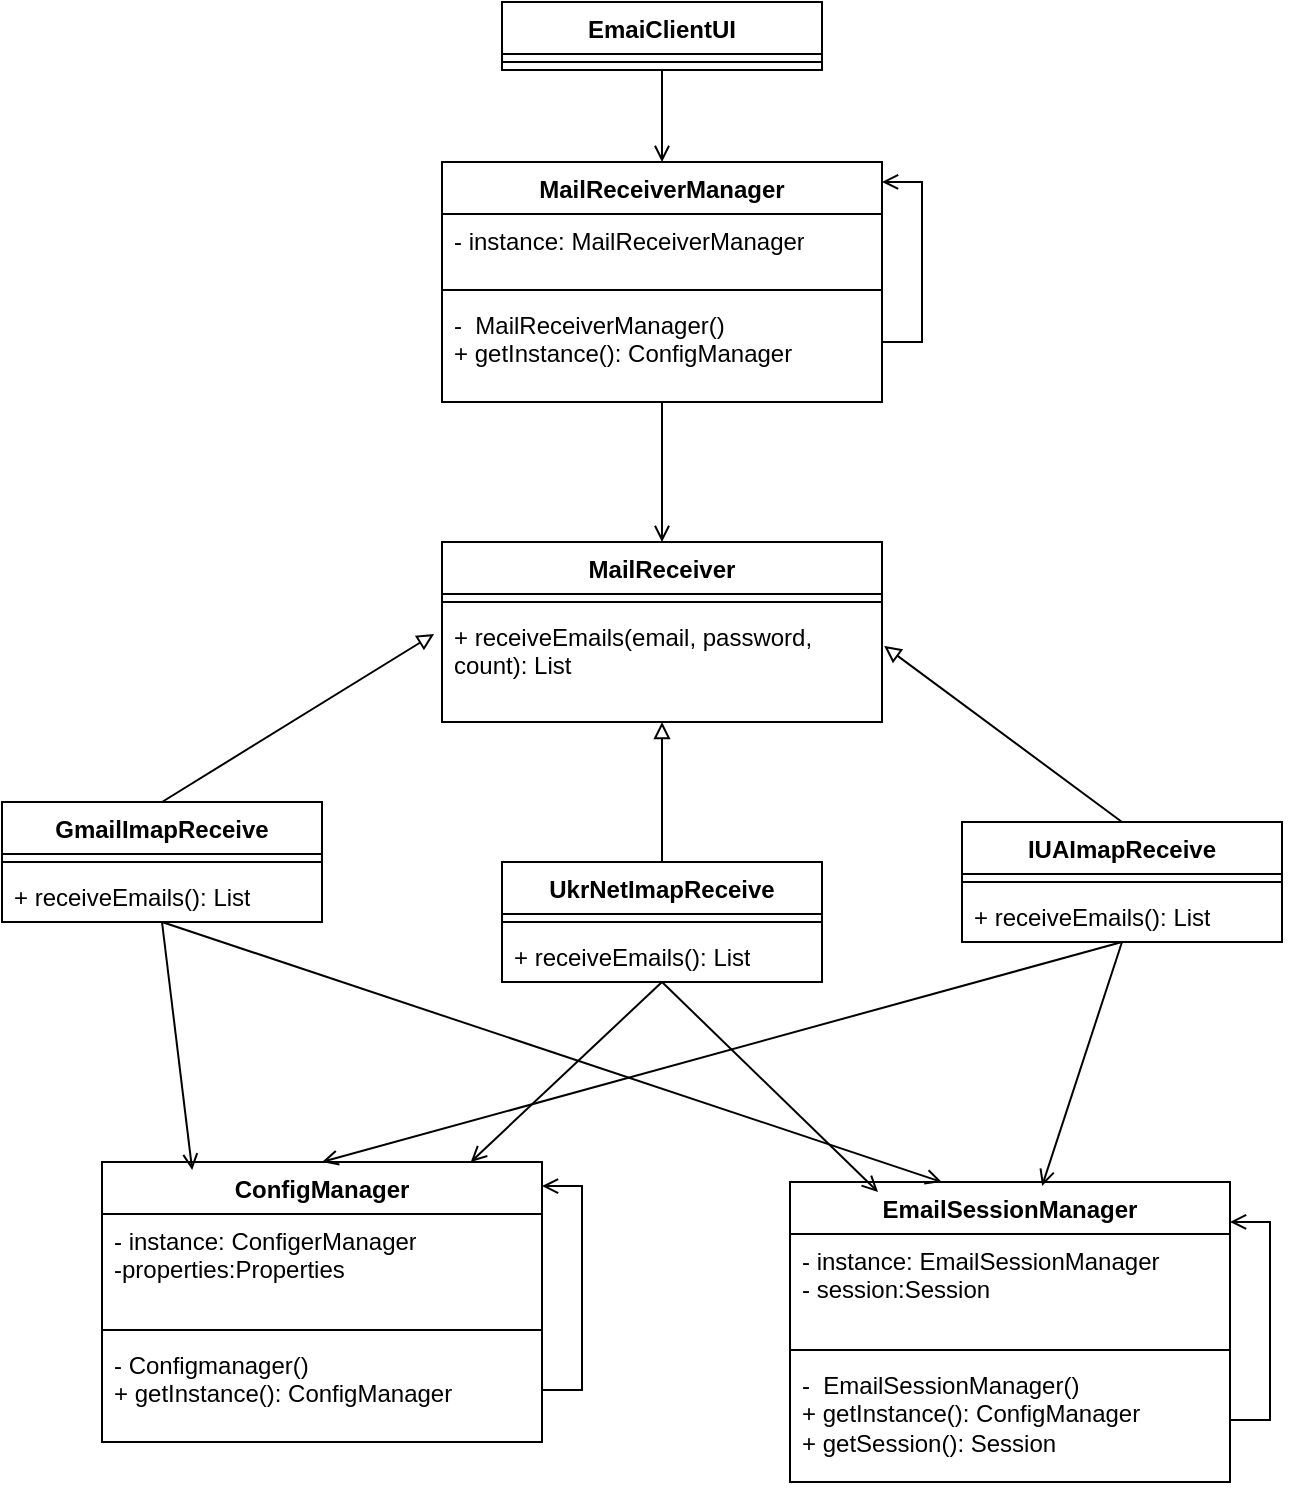 <mxfile version="28.2.5">
  <diagram name="Сторінка-1" id="LlAQuXf8TAjTAlif95se">
    <mxGraphModel dx="1426" dy="759" grid="1" gridSize="10" guides="1" tooltips="1" connect="1" arrows="1" fold="1" page="1" pageScale="1" pageWidth="827" pageHeight="1169" math="0" shadow="0">
      <root>
        <mxCell id="0" />
        <mxCell id="1" parent="0" />
        <mxCell id="leX6Jk-sskUQgYAU_4JE-1" value="ConfigManager" style="swimlane;fontStyle=1;align=center;verticalAlign=top;childLayout=stackLayout;horizontal=1;startSize=26;horizontalStack=0;resizeParent=1;resizeParentMax=0;resizeLast=0;collapsible=1;marginBottom=0;whiteSpace=wrap;html=1;" vertex="1" parent="1">
          <mxGeometry x="70" y="880" width="220" height="140" as="geometry" />
        </mxCell>
        <mxCell id="leX6Jk-sskUQgYAU_4JE-2" value="&lt;div&gt;- instance: ConfigerManager&lt;/div&gt;&lt;div&gt;-properties:Properties&lt;/div&gt;" style="text;strokeColor=none;fillColor=none;align=left;verticalAlign=top;spacingLeft=4;spacingRight=4;overflow=hidden;rotatable=0;points=[[0,0.5],[1,0.5]];portConstraint=eastwest;whiteSpace=wrap;html=1;" vertex="1" parent="leX6Jk-sskUQgYAU_4JE-1">
          <mxGeometry y="26" width="220" height="54" as="geometry" />
        </mxCell>
        <mxCell id="leX6Jk-sskUQgYAU_4JE-3" value="" style="line;strokeWidth=1;fillColor=none;align=left;verticalAlign=middle;spacingTop=-1;spacingLeft=3;spacingRight=3;rotatable=0;labelPosition=right;points=[];portConstraint=eastwest;strokeColor=inherit;" vertex="1" parent="leX6Jk-sskUQgYAU_4JE-1">
          <mxGeometry y="80" width="220" height="8" as="geometry" />
        </mxCell>
        <mxCell id="leX6Jk-sskUQgYAU_4JE-13" style="edgeStyle=orthogonalEdgeStyle;rounded=0;orthogonalLoop=1;jettySize=auto;html=1;exitX=1;exitY=0.5;exitDx=0;exitDy=0;entryX=1;entryY=0.086;entryDx=0;entryDy=0;entryPerimeter=0;endArrow=open;endFill=0;" edge="1" parent="leX6Jk-sskUQgYAU_4JE-1" source="leX6Jk-sskUQgYAU_4JE-4" target="leX6Jk-sskUQgYAU_4JE-1">
          <mxGeometry relative="1" as="geometry">
            <mxPoint x="310" y="60" as="targetPoint" />
          </mxGeometry>
        </mxCell>
        <mxCell id="leX6Jk-sskUQgYAU_4JE-4" value="&lt;div&gt;- Configmanager()&lt;/div&gt;&lt;div&gt;+ getInstance(): ConfigManager&lt;/div&gt;" style="text;strokeColor=none;fillColor=none;align=left;verticalAlign=top;spacingLeft=4;spacingRight=4;overflow=hidden;rotatable=0;points=[[0,0.5],[1,0.5]];portConstraint=eastwest;whiteSpace=wrap;html=1;" vertex="1" parent="leX6Jk-sskUQgYAU_4JE-1">
          <mxGeometry y="88" width="220" height="52" as="geometry" />
        </mxCell>
        <mxCell id="leX6Jk-sskUQgYAU_4JE-5" value="EmailSessionManager" style="swimlane;fontStyle=1;align=center;verticalAlign=top;childLayout=stackLayout;horizontal=1;startSize=26;horizontalStack=0;resizeParent=1;resizeParentMax=0;resizeLast=0;collapsible=1;marginBottom=0;whiteSpace=wrap;html=1;" vertex="1" parent="1">
          <mxGeometry x="414" y="890" width="220" height="150" as="geometry" />
        </mxCell>
        <mxCell id="leX6Jk-sskUQgYAU_4JE-6" value="&lt;div&gt;- instance: EmailSessionManager&lt;/div&gt;&lt;div&gt;- session:Session&lt;/div&gt;" style="text;strokeColor=none;fillColor=none;align=left;verticalAlign=top;spacingLeft=4;spacingRight=4;overflow=hidden;rotatable=0;points=[[0,0.5],[1,0.5]];portConstraint=eastwest;whiteSpace=wrap;html=1;" vertex="1" parent="leX6Jk-sskUQgYAU_4JE-5">
          <mxGeometry y="26" width="220" height="54" as="geometry" />
        </mxCell>
        <mxCell id="leX6Jk-sskUQgYAU_4JE-7" value="" style="line;strokeWidth=1;fillColor=none;align=left;verticalAlign=middle;spacingTop=-1;spacingLeft=3;spacingRight=3;rotatable=0;labelPosition=right;points=[];portConstraint=eastwest;strokeColor=inherit;" vertex="1" parent="leX6Jk-sskUQgYAU_4JE-5">
          <mxGeometry y="80" width="220" height="8" as="geometry" />
        </mxCell>
        <mxCell id="leX6Jk-sskUQgYAU_4JE-8" value="&lt;div&gt;-&amp;nbsp; EmailSessionManager()&lt;/div&gt;&lt;div&gt;+ getInstance(): ConfigManager&lt;/div&gt;&lt;div&gt;+ getSession(): Session&lt;/div&gt;" style="text;strokeColor=none;fillColor=none;align=left;verticalAlign=top;spacingLeft=4;spacingRight=4;overflow=hidden;rotatable=0;points=[[0,0.5],[1,0.5]];portConstraint=eastwest;whiteSpace=wrap;html=1;" vertex="1" parent="leX6Jk-sskUQgYAU_4JE-5">
          <mxGeometry y="88" width="220" height="62" as="geometry" />
        </mxCell>
        <mxCell id="leX6Jk-sskUQgYAU_4JE-14" style="edgeStyle=orthogonalEdgeStyle;rounded=0;orthogonalLoop=1;jettySize=auto;html=1;exitX=1;exitY=0.5;exitDx=0;exitDy=0;entryX=1;entryY=0.133;entryDx=0;entryDy=0;entryPerimeter=0;endArrow=open;endFill=0;" edge="1" parent="leX6Jk-sskUQgYAU_4JE-5" source="leX6Jk-sskUQgYAU_4JE-8" target="leX6Jk-sskUQgYAU_4JE-5">
          <mxGeometry relative="1" as="geometry" />
        </mxCell>
        <mxCell id="leX6Jk-sskUQgYAU_4JE-39" style="edgeStyle=orthogonalEdgeStyle;rounded=0;orthogonalLoop=1;jettySize=auto;html=1;exitX=0.5;exitY=1;exitDx=0;exitDy=0;entryX=0.5;entryY=0;entryDx=0;entryDy=0;endArrow=open;endFill=0;" edge="1" parent="1" source="leX6Jk-sskUQgYAU_4JE-9" target="leX6Jk-sskUQgYAU_4JE-16">
          <mxGeometry relative="1" as="geometry" />
        </mxCell>
        <mxCell id="leX6Jk-sskUQgYAU_4JE-9" value="MailReceiverManager" style="swimlane;fontStyle=1;align=center;verticalAlign=top;childLayout=stackLayout;horizontal=1;startSize=26;horizontalStack=0;resizeParent=1;resizeParentMax=0;resizeLast=0;collapsible=1;marginBottom=0;whiteSpace=wrap;html=1;" vertex="1" parent="1">
          <mxGeometry x="240" y="380" width="220" height="120" as="geometry" />
        </mxCell>
        <mxCell id="leX6Jk-sskUQgYAU_4JE-10" value="&lt;div&gt;- instance: MailReceiverManager&lt;/div&gt;" style="text;strokeColor=none;fillColor=none;align=left;verticalAlign=top;spacingLeft=4;spacingRight=4;overflow=hidden;rotatable=0;points=[[0,0.5],[1,0.5]];portConstraint=eastwest;whiteSpace=wrap;html=1;" vertex="1" parent="leX6Jk-sskUQgYAU_4JE-9">
          <mxGeometry y="26" width="220" height="34" as="geometry" />
        </mxCell>
        <mxCell id="leX6Jk-sskUQgYAU_4JE-11" value="" style="line;strokeWidth=1;fillColor=none;align=left;verticalAlign=middle;spacingTop=-1;spacingLeft=3;spacingRight=3;rotatable=0;labelPosition=right;points=[];portConstraint=eastwest;strokeColor=inherit;" vertex="1" parent="leX6Jk-sskUQgYAU_4JE-9">
          <mxGeometry y="60" width="220" height="8" as="geometry" />
        </mxCell>
        <mxCell id="leX6Jk-sskUQgYAU_4JE-12" value="&lt;div&gt;-&amp;nbsp; MailReceiverManager()&lt;/div&gt;&lt;div&gt;+ getInstance(): ConfigManager&lt;/div&gt;" style="text;strokeColor=none;fillColor=none;align=left;verticalAlign=top;spacingLeft=4;spacingRight=4;overflow=hidden;rotatable=0;points=[[0,0.5],[1,0.5]];portConstraint=eastwest;whiteSpace=wrap;html=1;" vertex="1" parent="leX6Jk-sskUQgYAU_4JE-9">
          <mxGeometry y="68" width="220" height="52" as="geometry" />
        </mxCell>
        <mxCell id="leX6Jk-sskUQgYAU_4JE-15" style="edgeStyle=orthogonalEdgeStyle;rounded=0;orthogonalLoop=1;jettySize=auto;html=1;exitX=1;exitY=0.75;exitDx=0;exitDy=0;entryX=1;entryY=0.083;entryDx=0;entryDy=0;entryPerimeter=0;endArrow=open;endFill=0;" edge="1" parent="1" source="leX6Jk-sskUQgYAU_4JE-9" target="leX6Jk-sskUQgYAU_4JE-9">
          <mxGeometry relative="1" as="geometry" />
        </mxCell>
        <mxCell id="leX6Jk-sskUQgYAU_4JE-16" value="MailReceiver" style="swimlane;fontStyle=1;align=center;verticalAlign=top;childLayout=stackLayout;horizontal=1;startSize=26;horizontalStack=0;resizeParent=1;resizeParentMax=0;resizeLast=0;collapsible=1;marginBottom=0;whiteSpace=wrap;html=1;" vertex="1" parent="1">
          <mxGeometry x="240" y="570" width="220" height="90" as="geometry" />
        </mxCell>
        <mxCell id="leX6Jk-sskUQgYAU_4JE-18" value="" style="line;strokeWidth=1;fillColor=none;align=left;verticalAlign=middle;spacingTop=-1;spacingLeft=3;spacingRight=3;rotatable=0;labelPosition=right;points=[];portConstraint=eastwest;strokeColor=inherit;" vertex="1" parent="leX6Jk-sskUQgYAU_4JE-16">
          <mxGeometry y="26" width="220" height="8" as="geometry" />
        </mxCell>
        <mxCell id="leX6Jk-sskUQgYAU_4JE-19" value="+ receiveEmails(email, password, count): List" style="text;strokeColor=none;fillColor=none;align=left;verticalAlign=top;spacingLeft=4;spacingRight=4;overflow=hidden;rotatable=0;points=[[0,0.5],[1,0.5]];portConstraint=eastwest;whiteSpace=wrap;html=1;" vertex="1" parent="leX6Jk-sskUQgYAU_4JE-16">
          <mxGeometry y="34" width="220" height="56" as="geometry" />
        </mxCell>
        <mxCell id="leX6Jk-sskUQgYAU_4JE-20" value="GmailImapReceive" style="swimlane;fontStyle=1;align=center;verticalAlign=top;childLayout=stackLayout;horizontal=1;startSize=26;horizontalStack=0;resizeParent=1;resizeParentMax=0;resizeLast=0;collapsible=1;marginBottom=0;whiteSpace=wrap;html=1;" vertex="1" parent="1">
          <mxGeometry x="20" y="700" width="160" height="60" as="geometry" />
        </mxCell>
        <mxCell id="leX6Jk-sskUQgYAU_4JE-22" value="" style="line;strokeWidth=1;fillColor=none;align=left;verticalAlign=middle;spacingTop=-1;spacingLeft=3;spacingRight=3;rotatable=0;labelPosition=right;points=[];portConstraint=eastwest;strokeColor=inherit;" vertex="1" parent="leX6Jk-sskUQgYAU_4JE-20">
          <mxGeometry y="26" width="160" height="8" as="geometry" />
        </mxCell>
        <mxCell id="leX6Jk-sskUQgYAU_4JE-23" value="+ receiveEmails(): List" style="text;strokeColor=none;fillColor=none;align=left;verticalAlign=top;spacingLeft=4;spacingRight=4;overflow=hidden;rotatable=0;points=[[0,0.5],[1,0.5]];portConstraint=eastwest;whiteSpace=wrap;html=1;" vertex="1" parent="leX6Jk-sskUQgYAU_4JE-20">
          <mxGeometry y="34" width="160" height="26" as="geometry" />
        </mxCell>
        <mxCell id="leX6Jk-sskUQgYAU_4JE-41" style="rounded=0;orthogonalLoop=1;jettySize=auto;html=1;exitX=0.5;exitY=0;exitDx=0;exitDy=0;entryX=0.5;entryY=1;entryDx=0;entryDy=0;endArrow=block;endFill=0;" edge="1" parent="1" source="leX6Jk-sskUQgYAU_4JE-28" target="leX6Jk-sskUQgYAU_4JE-16">
          <mxGeometry relative="1" as="geometry" />
        </mxCell>
        <mxCell id="leX6Jk-sskUQgYAU_4JE-46" style="rounded=0;orthogonalLoop=1;jettySize=auto;html=1;exitX=0.5;exitY=1;exitDx=0;exitDy=0;endArrow=open;endFill=0;" edge="1" parent="1" source="leX6Jk-sskUQgYAU_4JE-28" target="leX6Jk-sskUQgYAU_4JE-1">
          <mxGeometry relative="1" as="geometry" />
        </mxCell>
        <mxCell id="leX6Jk-sskUQgYAU_4JE-28" value="UkrNetImapReceive" style="swimlane;fontStyle=1;align=center;verticalAlign=top;childLayout=stackLayout;horizontal=1;startSize=26;horizontalStack=0;resizeParent=1;resizeParentMax=0;resizeLast=0;collapsible=1;marginBottom=0;whiteSpace=wrap;html=1;" vertex="1" parent="1">
          <mxGeometry x="270" y="730" width="160" height="60" as="geometry" />
        </mxCell>
        <mxCell id="leX6Jk-sskUQgYAU_4JE-29" value="" style="line;strokeWidth=1;fillColor=none;align=left;verticalAlign=middle;spacingTop=-1;spacingLeft=3;spacingRight=3;rotatable=0;labelPosition=right;points=[];portConstraint=eastwest;strokeColor=inherit;" vertex="1" parent="leX6Jk-sskUQgYAU_4JE-28">
          <mxGeometry y="26" width="160" height="8" as="geometry" />
        </mxCell>
        <mxCell id="leX6Jk-sskUQgYAU_4JE-30" value="+ receiveEmails(): List" style="text;strokeColor=none;fillColor=none;align=left;verticalAlign=top;spacingLeft=4;spacingRight=4;overflow=hidden;rotatable=0;points=[[0,0.5],[1,0.5]];portConstraint=eastwest;whiteSpace=wrap;html=1;" vertex="1" parent="leX6Jk-sskUQgYAU_4JE-28">
          <mxGeometry y="34" width="160" height="26" as="geometry" />
        </mxCell>
        <mxCell id="leX6Jk-sskUQgYAU_4JE-49" style="rounded=0;orthogonalLoop=1;jettySize=auto;html=1;exitX=0.5;exitY=1;exitDx=0;exitDy=0;entryX=0.5;entryY=0;entryDx=0;entryDy=0;endArrow=open;endFill=0;" edge="1" parent="1" source="leX6Jk-sskUQgYAU_4JE-31" target="leX6Jk-sskUQgYAU_4JE-1">
          <mxGeometry relative="1" as="geometry" />
        </mxCell>
        <mxCell id="leX6Jk-sskUQgYAU_4JE-31" value="IUAImapReceive" style="swimlane;fontStyle=1;align=center;verticalAlign=top;childLayout=stackLayout;horizontal=1;startSize=26;horizontalStack=0;resizeParent=1;resizeParentMax=0;resizeLast=0;collapsible=1;marginBottom=0;whiteSpace=wrap;html=1;" vertex="1" parent="1">
          <mxGeometry x="500" y="710" width="160" height="60" as="geometry" />
        </mxCell>
        <mxCell id="leX6Jk-sskUQgYAU_4JE-32" value="" style="line;strokeWidth=1;fillColor=none;align=left;verticalAlign=middle;spacingTop=-1;spacingLeft=3;spacingRight=3;rotatable=0;labelPosition=right;points=[];portConstraint=eastwest;strokeColor=inherit;" vertex="1" parent="leX6Jk-sskUQgYAU_4JE-31">
          <mxGeometry y="26" width="160" height="8" as="geometry" />
        </mxCell>
        <mxCell id="leX6Jk-sskUQgYAU_4JE-33" value="+ receiveEmails(): List" style="text;strokeColor=none;fillColor=none;align=left;verticalAlign=top;spacingLeft=4;spacingRight=4;overflow=hidden;rotatable=0;points=[[0,0.5],[1,0.5]];portConstraint=eastwest;whiteSpace=wrap;html=1;" vertex="1" parent="leX6Jk-sskUQgYAU_4JE-31">
          <mxGeometry y="34" width="160" height="26" as="geometry" />
        </mxCell>
        <mxCell id="leX6Jk-sskUQgYAU_4JE-38" style="rounded=0;orthogonalLoop=1;jettySize=auto;html=1;exitX=0.5;exitY=1;exitDx=0;exitDy=0;endArrow=open;endFill=0;" edge="1" parent="1" source="leX6Jk-sskUQgYAU_4JE-34" target="leX6Jk-sskUQgYAU_4JE-9">
          <mxGeometry relative="1" as="geometry" />
        </mxCell>
        <mxCell id="leX6Jk-sskUQgYAU_4JE-34" value="EmaiClientUI" style="swimlane;fontStyle=1;align=center;verticalAlign=top;childLayout=stackLayout;horizontal=1;startSize=26;horizontalStack=0;resizeParent=1;resizeParentMax=0;resizeLast=0;collapsible=1;marginBottom=0;whiteSpace=wrap;html=1;" vertex="1" parent="1">
          <mxGeometry x="270" y="300" width="160" height="34" as="geometry" />
        </mxCell>
        <mxCell id="leX6Jk-sskUQgYAU_4JE-36" value="" style="line;strokeWidth=1;fillColor=none;align=left;verticalAlign=middle;spacingTop=-1;spacingLeft=3;spacingRight=3;rotatable=0;labelPosition=right;points=[];portConstraint=eastwest;strokeColor=inherit;" vertex="1" parent="leX6Jk-sskUQgYAU_4JE-34">
          <mxGeometry y="26" width="160" height="8" as="geometry" />
        </mxCell>
        <mxCell id="leX6Jk-sskUQgYAU_4JE-40" style="rounded=0;orthogonalLoop=1;jettySize=auto;html=1;exitX=0.5;exitY=0;exitDx=0;exitDy=0;entryX=-0.018;entryY=0.214;entryDx=0;entryDy=0;entryPerimeter=0;endArrow=block;endFill=0;" edge="1" parent="1" source="leX6Jk-sskUQgYAU_4JE-20" target="leX6Jk-sskUQgYAU_4JE-19">
          <mxGeometry relative="1" as="geometry" />
        </mxCell>
        <mxCell id="leX6Jk-sskUQgYAU_4JE-42" style="rounded=0;orthogonalLoop=1;jettySize=auto;html=1;exitX=0.5;exitY=0;exitDx=0;exitDy=0;entryX=1.005;entryY=0.321;entryDx=0;entryDy=0;entryPerimeter=0;endArrow=block;endFill=0;" edge="1" parent="1" source="leX6Jk-sskUQgYAU_4JE-31" target="leX6Jk-sskUQgYAU_4JE-19">
          <mxGeometry relative="1" as="geometry" />
        </mxCell>
        <mxCell id="leX6Jk-sskUQgYAU_4JE-47" style="rounded=0;orthogonalLoop=1;jettySize=auto;html=1;exitX=0.5;exitY=1;exitDx=0;exitDy=0;entryX=0.2;entryY=0.033;entryDx=0;entryDy=0;entryPerimeter=0;endArrow=open;endFill=0;" edge="1" parent="1" source="leX6Jk-sskUQgYAU_4JE-28" target="leX6Jk-sskUQgYAU_4JE-5">
          <mxGeometry relative="1" as="geometry" />
        </mxCell>
        <mxCell id="leX6Jk-sskUQgYAU_4JE-48" style="rounded=0;orthogonalLoop=1;jettySize=auto;html=1;exitX=0.5;exitY=1;exitDx=0;exitDy=0;entryX=0.573;entryY=0.013;entryDx=0;entryDy=0;entryPerimeter=0;endArrow=open;endFill=0;" edge="1" parent="1" source="leX6Jk-sskUQgYAU_4JE-31" target="leX6Jk-sskUQgYAU_4JE-5">
          <mxGeometry relative="1" as="geometry" />
        </mxCell>
        <mxCell id="leX6Jk-sskUQgYAU_4JE-50" style="rounded=0;orthogonalLoop=1;jettySize=auto;html=1;exitX=0.5;exitY=1;exitDx=0;exitDy=0;entryX=0.205;entryY=0.029;entryDx=0;entryDy=0;entryPerimeter=0;endArrow=open;endFill=0;" edge="1" parent="1" source="leX6Jk-sskUQgYAU_4JE-20" target="leX6Jk-sskUQgYAU_4JE-1">
          <mxGeometry relative="1" as="geometry" />
        </mxCell>
        <mxCell id="leX6Jk-sskUQgYAU_4JE-51" style="rounded=0;orthogonalLoop=1;jettySize=auto;html=1;exitX=0.5;exitY=1;exitDx=0;exitDy=0;entryX=0.345;entryY=0;entryDx=0;entryDy=0;entryPerimeter=0;endArrow=open;endFill=0;" edge="1" parent="1" source="leX6Jk-sskUQgYAU_4JE-20" target="leX6Jk-sskUQgYAU_4JE-5">
          <mxGeometry relative="1" as="geometry" />
        </mxCell>
      </root>
    </mxGraphModel>
  </diagram>
</mxfile>
